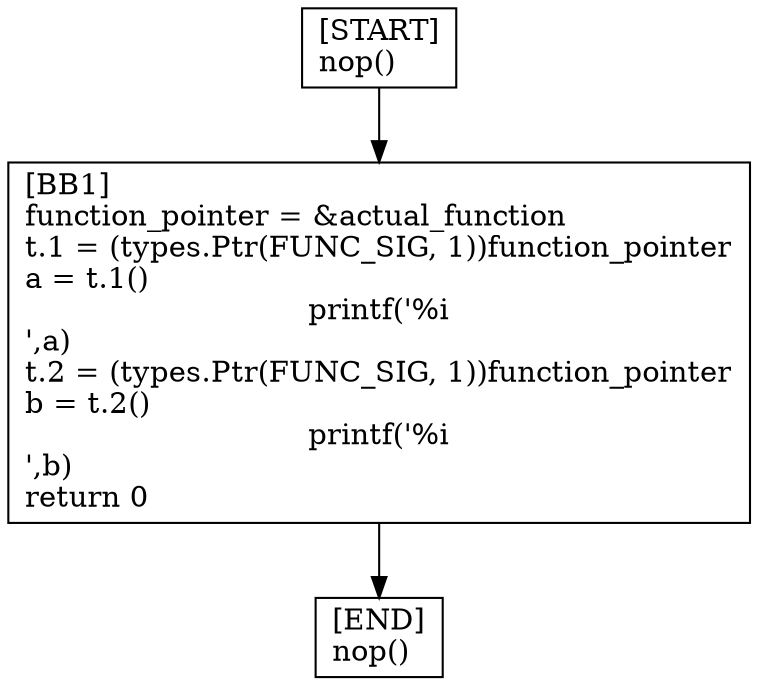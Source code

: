 digraph {
  node [shape=box]
  END [label="[END]\lnop()\l"];
  START [label="[START]\lnop()\l"];
  BB1 [label="[BB1]\lfunction_pointer = &actual_function\lt.1 = (types.Ptr(FUNC_SIG, 1))function_pointer\la = t.1()\lprintf('%i\n',a)\lt.2 = (types.Ptr(FUNC_SIG, 1))function_pointer\lb = t.2()\lprintf('%i\n',b)\lreturn 0\l"];
  BB1 -> END;
  START -> BB1;
}
